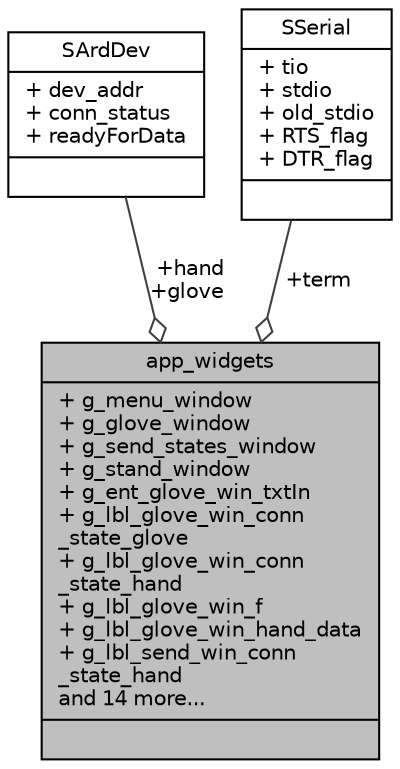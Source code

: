 digraph "app_widgets"
{
  edge [fontname="Helvetica",fontsize="10",labelfontname="Helvetica",labelfontsize="10"];
  node [fontname="Helvetica",fontsize="10",shape=record];
  Node1 [label="{app_widgets\n|+ g_menu_window\l+ g_glove_window\l+ g_send_states_window\l+ g_stand_window\l+ g_ent_glove_win_txtIn\l+ g_lbl_glove_win_conn\l_state_glove\l+ g_lbl_glove_win_conn\l_state_hand\l+ g_lbl_glove_win_f\l+ g_lbl_glove_win_hand_data\l+ g_lbl_send_win_conn\l_state_hand\land 14 more...\l|}",height=0.2,width=0.4,color="black", fillcolor="grey75", style="filled", fontcolor="black"];
  Node2 -> Node1 [color="grey25",fontsize="10",style="solid",label=" +hand\n+glove" ,arrowhead="odiamond",fontname="Helvetica"];
  Node2 [label="{SArdDev\n|+ dev_addr\l+ conn_status\l+ readyForData\l|}",height=0.2,width=0.4,color="black", fillcolor="white", style="filled",URL="$structSArdDev.html",tooltip="Structure represents connected device. "];
  Node3 -> Node1 [color="grey25",fontsize="10",style="solid",label=" +term" ,arrowhead="odiamond",fontname="Helvetica"];
  Node3 [label="{SSerial\n|+ tio\l+ stdio\l+ old_stdio\l+ RTS_flag\l+ DTR_flag\l|}",height=0.2,width=0.4,color="black", fillcolor="white", style="filled",URL="$structSSerial.html",tooltip="Structure responsible for storing communication settings. "];
}
